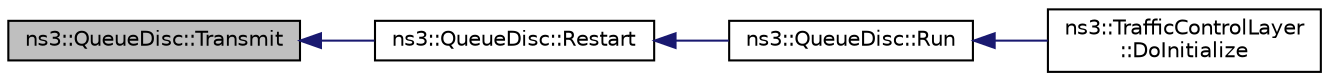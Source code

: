 digraph "ns3::QueueDisc::Transmit"
{
  edge [fontname="Helvetica",fontsize="10",labelfontname="Helvetica",labelfontsize="10"];
  node [fontname="Helvetica",fontsize="10",shape=record];
  rankdir="LR";
  Node1 [label="ns3::QueueDisc::Transmit",height=0.2,width=0.4,color="black", fillcolor="grey75", style="filled", fontcolor="black"];
  Node1 -> Node2 [dir="back",color="midnightblue",fontsize="10",style="solid"];
  Node2 [label="ns3::QueueDisc::Restart",height=0.2,width=0.4,color="black", fillcolor="white", style="filled",URL="$d0/d7b/classns3_1_1QueueDisc.html#a009f73a521cc0ebf309d8d15f8b190ea"];
  Node2 -> Node3 [dir="back",color="midnightblue",fontsize="10",style="solid"];
  Node3 [label="ns3::QueueDisc::Run",height=0.2,width=0.4,color="black", fillcolor="white", style="filled",URL="$d0/d7b/classns3_1_1QueueDisc.html#a424eceba41cb013436f353c622c082ff"];
  Node3 -> Node4 [dir="back",color="midnightblue",fontsize="10",style="solid"];
  Node4 [label="ns3::TrafficControlLayer\l::DoInitialize",height=0.2,width=0.4,color="black", fillcolor="white", style="filled",URL="$d1/d25/classns3_1_1TrafficControlLayer.html#ad9ba2e27ced5aa957e45effcbe71aba9"];
}
